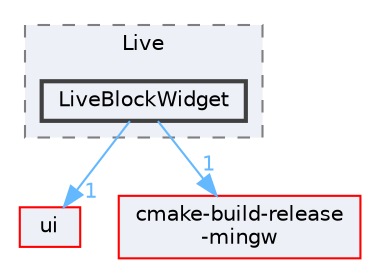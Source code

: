 digraph "LiveBlockWidget"
{
 // LATEX_PDF_SIZE
  bgcolor="transparent";
  edge [fontname=Helvetica,fontsize=10,labelfontname=Helvetica,labelfontsize=10];
  node [fontname=Helvetica,fontsize=10,shape=box,height=0.2,width=0.4];
  compound=true
  subgraph clusterdir_e29623dc5209c01c19fa67da8db51a5b {
    graph [ bgcolor="#edf0f7", pencolor="grey50", label="Live", fontname=Helvetica,fontsize=10 style="filled,dashed", URL="dir_e29623dc5209c01c19fa67da8db51a5b.html",tooltip=""]
  dir_93718bdd73e97125191c0ccbfa322252 [label="LiveBlockWidget", fillcolor="#edf0f7", color="grey25", style="filled,bold", URL="dir_93718bdd73e97125191c0ccbfa322252.html",tooltip=""];
  }
  dir_1788f8309b1a812dcb800a185471cf6c [label="ui", fillcolor="#edf0f7", color="red", style="filled", URL="dir_1788f8309b1a812dcb800a185471cf6c.html",tooltip=""];
  dir_d3305b01cebad1f13f311f52d3f850d2 [label="cmake-build-release\l-mingw", fillcolor="#edf0f7", color="red", style="filled", URL="dir_d3305b01cebad1f13f311f52d3f850d2.html",tooltip=""];
  dir_93718bdd73e97125191c0ccbfa322252->dir_1788f8309b1a812dcb800a185471cf6c [headlabel="1", labeldistance=1.5 headhref="dir_000181_000335.html" href="dir_000181_000335.html" color="steelblue1" fontcolor="steelblue1"];
  dir_93718bdd73e97125191c0ccbfa322252->dir_d3305b01cebad1f13f311f52d3f850d2 [headlabel="1", labeldistance=1.5 headhref="dir_000181_000050.html" href="dir_000181_000050.html" color="steelblue1" fontcolor="steelblue1"];
}
